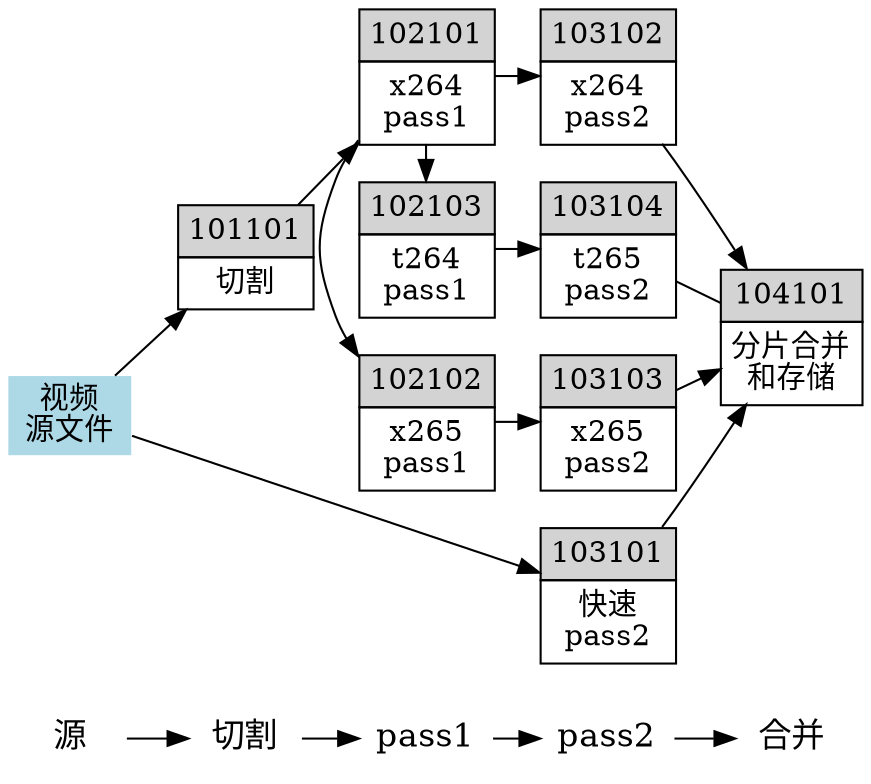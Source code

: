 //digraph html {
//abc [shape=none, margin=0, label=<
//	<TABLE BORDER="0" CELLBORDER="1" CELLSPACING="0" CELLPADDING="4">
//    	<TR><TD ROWSPAN="3"><FONT COLOR="red">hello</FONT><BR/>world</TD>
//       		<TD COLSPAN="3">b</TD>
//        	<TD ROWSPAN="3" BGCOLOR="lightgrey">g</TD>
//    		<TD ROWSPAN="3">h</TD>
//    	</TR>
//		<TR>
//		    <TD>s</TD>
//			<TD>s</TD>
//			<TD>s</TD>
//		</TR>
//		<TR>
//			<TD COLSPAN="3">s</TD>
//		</TR>
//	</TABLE>>];
//}

//digraph structs {
// node [shape=record];
//     struct1 [shape=record,label="<f0> left|<f1> mid\ dle|<f2> right"];
//     struct2 [shape=record,label="<f0> one|<f1> two"];
//     struct3 [shape=record,label="hello\nworld |{ b |{c|<here> d|e}| f}| {g|s|s|s} | h"];
//     struct1 -> struct2;
//     struct1 -> struct3;
//}

digraph dis {
rankdir=LR;
ranksep=0.3;
    {
        node [shape=plaintext, fontsize=16];
        源 -> 切割 -> pass1 -> pass2 -> 合并
    }

	src [shape=plaintext, label="视频\n源文件", color=lightblue, style=filled];

	101101 [shape=none, margin=0, label=<
		<TABLE BORDER="0" CELLBORDER="1" CELLSPACING="0" CELLPADDING="4">
			<TR><TD BGCOLOR="lightgrey">101101</TD></TR>
			<TR><TD>切割<br/></TD></TR>
		</TABLE>>];

    102101 [shape=none, margin=0, label=<
		<TABLE BORDER="0" CELLBORDER="1" CELLSPACING="0" CELLPADDING="4">
			<TR><TD BGCOLOR="lightgrey">102101</TD></TR>
			<TR><TD>x264<br/>pass1</TD></TR>
		</TABLE>>];

	102101 [shape=none, margin=0, label=<
		<TABLE BORDER="0" CELLBORDER="1" CELLSPACING="0" CELLPADDING="4">
			<TR><TD BGCOLOR="lightgrey">102101</TD></TR>
			<TR><TD>x264<br/>pass1</TD></TR>
		</TABLE>>];
	
	102102 [shape=none, margin=0, label=<
		<TABLE BORDER="0" CELLBORDER="1" CELLSPACING="0" CELLPADDING="4">
			<TR><TD BGCOLOR="lightgrey">102102</TD></TR>
			<TR><TD>x265<br/>pass1</TD></TR>
		</TABLE>>];

	102103 [shape=none, margin=0, label=<
		<TABLE BORDER="0" CELLBORDER="1" CELLSPACING="0" CELLPADDING="4">
			<TR><TD BGCOLOR="lightgrey">102103</TD></TR>
			<TR><TD>t264<br/>pass1</TD></TR>
		</TABLE>>];

	103101 [shape=none, margin=0, label=<
		<TABLE BORDER="0" CELLBORDER="1" CELLSPACING="0" CELLPADDING="4">
			<TR><TD BGCOLOR="lightgrey">103101</TD></TR>
			<TR><TD>快速<br/>pass2</TD></TR>
		</TABLE>>];
	
	103102 [shape=none, margin=0, label=<
		<TABLE BORDER="0" CELLBORDER="1" CELLSPACING="0" CELLPADDING="4">
			<TR><TD BGCOLOR="lightgrey">103102</TD></TR>
			<TR><TD>x264<br/>pass2</TD></TR>
		</TABLE>>];

	103103 [shape=none, margin=0, label=<
		<TABLE BORDER="0" CELLBORDER="1" CELLSPACING="0" CELLPADDING="4">
			<TR><TD BGCOLOR="lightgrey">103103</TD></TR>
			<TR><TD>x265<br/>pass2</TD></TR>
		</TABLE>>];

	103104 [shape=none, margin=0, label=<
		<TABLE BORDER="0" CELLBORDER="1" CELLSPACING="0" CELLPADDING="4">
			<TR><TD BGCOLOR="lightgrey">103104</TD></TR>
			<TR><TD>t265<br/>pass2</TD></TR>
		</TABLE>>];

	104101 [shape=none, margin=0, label=<
		<TABLE BORDER="0" CELLBORDER="1" CELLSPACING="0" CELLPADDING="4">
			<TR><TD BGCOLOR="lightgrey">104101</TD></TR>
			<TR><TD>分片合并<br/>和存储</TD></TR>
		</TABLE>>];

	{rank=same; "src"}
	{rank=same; "101101"}
	{rank=same; "102101"; "102102"; "102103";}
	{rank=same; "103101"; "103102"; "103103"; "103104"}
	{rank=same; "104101"}

	src->101101;
	src->103101;

	101101->102101;
	
	102101->102102;
	102101->102103;
	102101->103102;
	102102->103103;
	102103->103104;

	103101->104101;
	103102->104101;
	103103->104101;
	103104->104101 [arrowhead="none"];
}